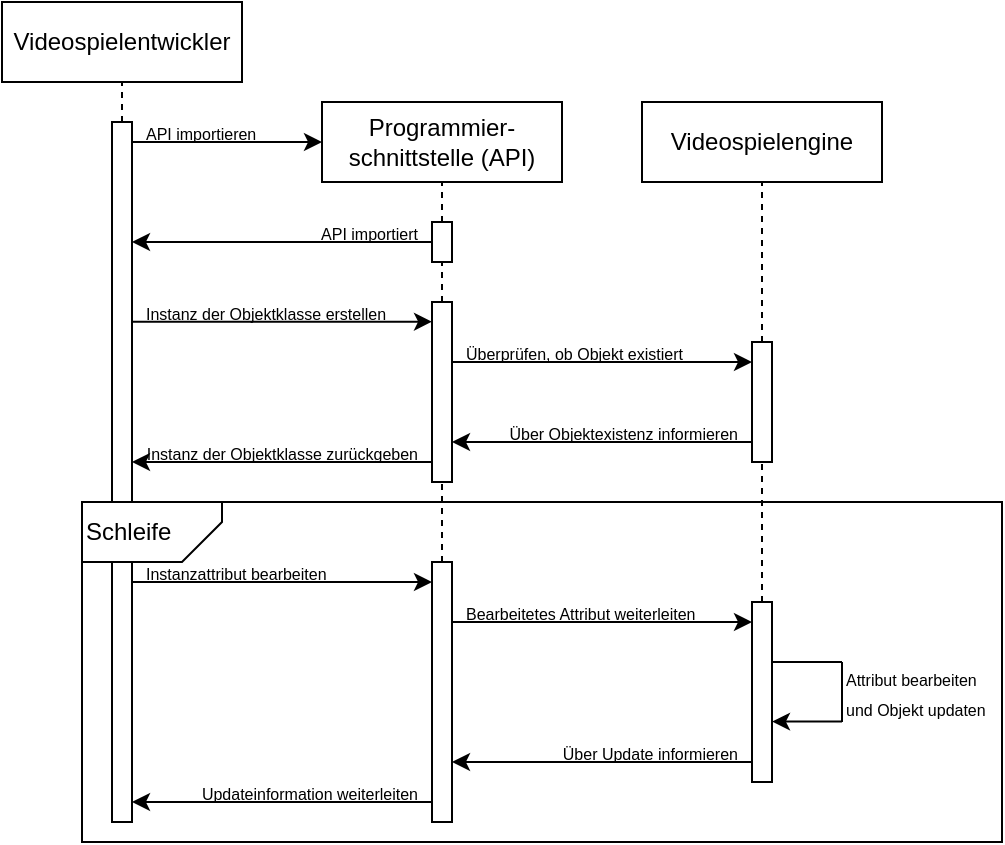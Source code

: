 <mxfile version="22.0.8" type="device">
  <diagram name="Seite-1" id="q3xato2e6NY34qq9cj7r">
    <mxGraphModel dx="792" dy="429" grid="1" gridSize="10" guides="1" tooltips="1" connect="1" arrows="1" fold="1" page="1" pageScale="1" pageWidth="827" pageHeight="1169" math="0" shadow="0">
      <root>
        <mxCell id="0" />
        <mxCell id="1" parent="0" />
        <mxCell id="9mUgk6PYQdZ4tkyqG1O2-59" value="" style="rounded=0;whiteSpace=wrap;html=1;" vertex="1" parent="1">
          <mxGeometry x="80" y="290" width="460" height="170" as="geometry" />
        </mxCell>
        <mxCell id="9mUgk6PYQdZ4tkyqG1O2-1" value="Videospielentwickler" style="rounded=0;whiteSpace=wrap;html=1;" vertex="1" parent="1">
          <mxGeometry x="40" y="40" width="120" height="40" as="geometry" />
        </mxCell>
        <mxCell id="9mUgk6PYQdZ4tkyqG1O2-2" value="Programmier-schnittstelle (API)" style="rounded=0;whiteSpace=wrap;html=1;" vertex="1" parent="1">
          <mxGeometry x="200" y="90" width="120" height="40" as="geometry" />
        </mxCell>
        <mxCell id="9mUgk6PYQdZ4tkyqG1O2-3" value="Videospielengine" style="rounded=0;whiteSpace=wrap;html=1;" vertex="1" parent="1">
          <mxGeometry x="360" y="90" width="120" height="40" as="geometry" />
        </mxCell>
        <mxCell id="9mUgk6PYQdZ4tkyqG1O2-9" style="edgeStyle=orthogonalEdgeStyle;rounded=0;orthogonalLoop=1;jettySize=auto;html=1;exitX=0.5;exitY=0;exitDx=0;exitDy=0;entryX=0.5;entryY=1;entryDx=0;entryDy=0;dashed=1;endArrow=none;endFill=0;" edge="1" parent="1" source="9mUgk6PYQdZ4tkyqG1O2-8" target="9mUgk6PYQdZ4tkyqG1O2-1">
          <mxGeometry relative="1" as="geometry" />
        </mxCell>
        <mxCell id="9mUgk6PYQdZ4tkyqG1O2-11" style="edgeStyle=orthogonalEdgeStyle;rounded=0;orthogonalLoop=1;jettySize=auto;html=1;exitX=0.5;exitY=0;exitDx=0;exitDy=0;entryX=0.5;entryY=1;entryDx=0;entryDy=0;endArrow=none;endFill=0;dashed=1;" edge="1" parent="1" source="9mUgk6PYQdZ4tkyqG1O2-10" target="9mUgk6PYQdZ4tkyqG1O2-2">
          <mxGeometry relative="1" as="geometry" />
        </mxCell>
        <mxCell id="9mUgk6PYQdZ4tkyqG1O2-13" style="edgeStyle=orthogonalEdgeStyle;rounded=0;orthogonalLoop=1;jettySize=auto;html=1;exitX=0.5;exitY=0;exitDx=0;exitDy=0;entryX=0.5;entryY=1;entryDx=0;entryDy=0;endArrow=none;endFill=0;dashed=1;" edge="1" parent="1" source="9mUgk6PYQdZ4tkyqG1O2-12" target="9mUgk6PYQdZ4tkyqG1O2-3">
          <mxGeometry relative="1" as="geometry" />
        </mxCell>
        <mxCell id="9mUgk6PYQdZ4tkyqG1O2-18" value="" style="endArrow=classic;html=1;rounded=0;fontStyle=1;entryX=0;entryY=0.5;entryDx=0;entryDy=0;" edge="1" parent="1" target="9mUgk6PYQdZ4tkyqG1O2-2">
          <mxGeometry width="50" height="50" relative="1" as="geometry">
            <mxPoint x="105" y="110" as="sourcePoint" />
            <mxPoint x="145" y="110" as="targetPoint" />
            <Array as="points">
              <mxPoint x="105" y="110" />
            </Array>
          </mxGeometry>
        </mxCell>
        <mxCell id="9mUgk6PYQdZ4tkyqG1O2-19" value="&lt;font style=&quot;font-size: 8px;&quot;&gt;API importieren&lt;/font&gt;" style="text;html=1;strokeColor=none;fillColor=none;align=left;verticalAlign=middle;whiteSpace=wrap;rounded=0;" vertex="1" parent="1">
          <mxGeometry x="110" y="100" width="60" height="10" as="geometry" />
        </mxCell>
        <mxCell id="9mUgk6PYQdZ4tkyqG1O2-26" value="" style="endArrow=classic;html=1;rounded=0;" edge="1" parent="1">
          <mxGeometry width="50" height="50" relative="1" as="geometry">
            <mxPoint x="260" y="160" as="sourcePoint" />
            <mxPoint x="105" y="160" as="targetPoint" />
          </mxGeometry>
        </mxCell>
        <mxCell id="9mUgk6PYQdZ4tkyqG1O2-27" value="&lt;font style=&quot;font-size: 8px;&quot;&gt;API importiert&lt;/font&gt;" style="text;html=1;strokeColor=none;fillColor=none;align=right;verticalAlign=middle;whiteSpace=wrap;rounded=0;" vertex="1" parent="1">
          <mxGeometry x="190" y="150" width="60" height="10" as="geometry" />
        </mxCell>
        <mxCell id="9mUgk6PYQdZ4tkyqG1O2-10" value="" style="rounded=0;whiteSpace=wrap;html=1;" vertex="1" parent="1">
          <mxGeometry x="255" y="150" width="10" height="20" as="geometry" />
        </mxCell>
        <mxCell id="9mUgk6PYQdZ4tkyqG1O2-28" value="" style="endArrow=classic;html=1;rounded=0;fontStyle=1;" edge="1" parent="1">
          <mxGeometry width="50" height="50" relative="1" as="geometry">
            <mxPoint x="110" y="199.83" as="sourcePoint" />
            <mxPoint x="255" y="199.83" as="targetPoint" />
            <Array as="points">
              <mxPoint x="100" y="199.83" />
            </Array>
          </mxGeometry>
        </mxCell>
        <mxCell id="9mUgk6PYQdZ4tkyqG1O2-29" value="&lt;span style=&quot;font-size: 8px;&quot;&gt;Instanz der Objektklasse erstellen&lt;/span&gt;" style="text;html=1;strokeColor=none;fillColor=none;align=left;verticalAlign=middle;whiteSpace=wrap;rounded=0;" vertex="1" parent="1">
          <mxGeometry x="110" y="190" width="130" height="10" as="geometry" />
        </mxCell>
        <mxCell id="9mUgk6PYQdZ4tkyqG1O2-31" style="edgeStyle=orthogonalEdgeStyle;rounded=0;orthogonalLoop=1;jettySize=auto;html=1;exitX=0.5;exitY=0;exitDx=0;exitDy=0;entryX=0.5;entryY=1;entryDx=0;entryDy=0;endArrow=none;endFill=0;dashed=1;" edge="1" parent="1" source="9mUgk6PYQdZ4tkyqG1O2-30" target="9mUgk6PYQdZ4tkyqG1O2-10">
          <mxGeometry relative="1" as="geometry" />
        </mxCell>
        <mxCell id="9mUgk6PYQdZ4tkyqG1O2-32" value="" style="endArrow=classic;html=1;rounded=0;fontStyle=1;" edge="1" parent="1">
          <mxGeometry width="50" height="50" relative="1" as="geometry">
            <mxPoint x="270" y="220" as="sourcePoint" />
            <mxPoint x="415" y="220" as="targetPoint" />
            <Array as="points">
              <mxPoint x="260" y="220" />
            </Array>
          </mxGeometry>
        </mxCell>
        <mxCell id="9mUgk6PYQdZ4tkyqG1O2-33" value="&lt;span style=&quot;font-size: 8px;&quot;&gt;Überprüfen, ob Objekt existiert&lt;/span&gt;" style="text;html=1;strokeColor=none;fillColor=none;align=left;verticalAlign=middle;whiteSpace=wrap;rounded=0;" vertex="1" parent="1">
          <mxGeometry x="270" y="210" width="130" height="10" as="geometry" />
        </mxCell>
        <mxCell id="9mUgk6PYQdZ4tkyqG1O2-34" value="" style="endArrow=classic;html=1;rounded=0;" edge="1" parent="1">
          <mxGeometry width="50" height="50" relative="1" as="geometry">
            <mxPoint x="420" y="260" as="sourcePoint" />
            <mxPoint x="265" y="260" as="targetPoint" />
          </mxGeometry>
        </mxCell>
        <mxCell id="9mUgk6PYQdZ4tkyqG1O2-35" value="&lt;font style=&quot;font-size: 8px;&quot;&gt;Über Objektexistenz informieren&lt;/font&gt;" style="text;html=1;strokeColor=none;fillColor=none;align=right;verticalAlign=middle;whiteSpace=wrap;rounded=0;" vertex="1" parent="1">
          <mxGeometry x="270" y="250" width="140" height="10" as="geometry" />
        </mxCell>
        <mxCell id="9mUgk6PYQdZ4tkyqG1O2-36" value="" style="endArrow=classic;html=1;rounded=0;" edge="1" parent="1">
          <mxGeometry width="50" height="50" relative="1" as="geometry">
            <mxPoint x="260" y="270" as="sourcePoint" />
            <mxPoint x="105" y="270" as="targetPoint" />
          </mxGeometry>
        </mxCell>
        <mxCell id="9mUgk6PYQdZ4tkyqG1O2-37" value="&lt;span style=&quot;font-size: 8px;&quot;&gt;Instanz der Objektklasse zurückgeben&lt;/span&gt;" style="text;html=1;strokeColor=none;fillColor=none;align=right;verticalAlign=middle;whiteSpace=wrap;rounded=0;" vertex="1" parent="1">
          <mxGeometry x="110" y="260" width="140" height="10" as="geometry" />
        </mxCell>
        <mxCell id="9mUgk6PYQdZ4tkyqG1O2-12" value="" style="rounded=0;whiteSpace=wrap;html=1;" vertex="1" parent="1">
          <mxGeometry x="415" y="210" width="10" height="60" as="geometry" />
        </mxCell>
        <mxCell id="9mUgk6PYQdZ4tkyqG1O2-30" value="" style="rounded=0;whiteSpace=wrap;html=1;" vertex="1" parent="1">
          <mxGeometry x="255" y="190" width="10" height="90" as="geometry" />
        </mxCell>
        <mxCell id="9mUgk6PYQdZ4tkyqG1O2-41" style="edgeStyle=orthogonalEdgeStyle;rounded=0;orthogonalLoop=1;jettySize=auto;html=1;exitX=0.5;exitY=0;exitDx=0;exitDy=0;entryX=0.5;entryY=1;entryDx=0;entryDy=0;endArrow=none;endFill=0;dashed=1;" edge="1" parent="1" source="9mUgk6PYQdZ4tkyqG1O2-39" target="9mUgk6PYQdZ4tkyqG1O2-30">
          <mxGeometry relative="1" as="geometry" />
        </mxCell>
        <mxCell id="9mUgk6PYQdZ4tkyqG1O2-40" value="" style="endArrow=classic;html=1;rounded=0;fontStyle=1;" edge="1" parent="1">
          <mxGeometry width="50" height="50" relative="1" as="geometry">
            <mxPoint x="110" y="330" as="sourcePoint" />
            <mxPoint x="255" y="330" as="targetPoint" />
            <Array as="points">
              <mxPoint x="100" y="330" />
            </Array>
          </mxGeometry>
        </mxCell>
        <mxCell id="9mUgk6PYQdZ4tkyqG1O2-42" value="&lt;span style=&quot;font-size: 8px;&quot;&gt;Instanzattribut bearbeiten&lt;/span&gt;" style="text;html=1;strokeColor=none;fillColor=none;align=left;verticalAlign=middle;whiteSpace=wrap;rounded=0;" vertex="1" parent="1">
          <mxGeometry x="110" y="320" width="140" height="10" as="geometry" />
        </mxCell>
        <mxCell id="9mUgk6PYQdZ4tkyqG1O2-43" value="" style="endArrow=classic;html=1;rounded=0;fontStyle=1;" edge="1" parent="1">
          <mxGeometry width="50" height="50" relative="1" as="geometry">
            <mxPoint x="270" y="350" as="sourcePoint" />
            <mxPoint x="415" y="350" as="targetPoint" />
            <Array as="points">
              <mxPoint x="260" y="350" />
            </Array>
          </mxGeometry>
        </mxCell>
        <mxCell id="9mUgk6PYQdZ4tkyqG1O2-45" style="edgeStyle=orthogonalEdgeStyle;rounded=0;orthogonalLoop=1;jettySize=auto;html=1;exitX=0.5;exitY=0;exitDx=0;exitDy=0;entryX=0.5;entryY=1;entryDx=0;entryDy=0;endArrow=none;endFill=0;dashed=1;" edge="1" parent="1" source="9mUgk6PYQdZ4tkyqG1O2-44" target="9mUgk6PYQdZ4tkyqG1O2-12">
          <mxGeometry relative="1" as="geometry" />
        </mxCell>
        <mxCell id="9mUgk6PYQdZ4tkyqG1O2-46" value="&lt;font style=&quot;font-size: 8px;&quot;&gt;Bearbeitetes Attribut weiterleiten&lt;/font&gt;" style="text;html=1;strokeColor=none;fillColor=none;align=left;verticalAlign=middle;whiteSpace=wrap;rounded=0;" vertex="1" parent="1">
          <mxGeometry x="270" y="340" width="140" height="10" as="geometry" />
        </mxCell>
        <mxCell id="9mUgk6PYQdZ4tkyqG1O2-47" value="" style="endArrow=classic;html=1;rounded=0;" edge="1" parent="1">
          <mxGeometry width="50" height="50" relative="1" as="geometry">
            <mxPoint x="420" y="420" as="sourcePoint" />
            <mxPoint x="265" y="420" as="targetPoint" />
          </mxGeometry>
        </mxCell>
        <mxCell id="9mUgk6PYQdZ4tkyqG1O2-48" value="&lt;font style=&quot;font-size: 8px;&quot;&gt;Über Update informieren&lt;/font&gt;" style="text;html=1;strokeColor=none;fillColor=none;align=right;verticalAlign=middle;whiteSpace=wrap;rounded=0;" vertex="1" parent="1">
          <mxGeometry x="270" y="410" width="140" height="10" as="geometry" />
        </mxCell>
        <mxCell id="9mUgk6PYQdZ4tkyqG1O2-52" value="" style="endArrow=none;html=1;rounded=0;endFill=0;" edge="1" parent="1">
          <mxGeometry width="50" height="50" relative="1" as="geometry">
            <mxPoint x="425" y="370" as="sourcePoint" />
            <mxPoint x="460" y="370" as="targetPoint" />
          </mxGeometry>
        </mxCell>
        <mxCell id="9mUgk6PYQdZ4tkyqG1O2-53" value="" style="endArrow=classic;html=1;rounded=0;" edge="1" parent="1">
          <mxGeometry width="50" height="50" relative="1" as="geometry">
            <mxPoint x="460" y="399.81" as="sourcePoint" />
            <mxPoint x="425" y="399.81" as="targetPoint" />
            <Array as="points">
              <mxPoint x="435" y="399.81" />
            </Array>
          </mxGeometry>
        </mxCell>
        <mxCell id="9mUgk6PYQdZ4tkyqG1O2-54" value="" style="endArrow=none;html=1;rounded=0;" edge="1" parent="1">
          <mxGeometry width="50" height="50" relative="1" as="geometry">
            <mxPoint x="460" y="400" as="sourcePoint" />
            <mxPoint x="460" y="370" as="targetPoint" />
          </mxGeometry>
        </mxCell>
        <mxCell id="9mUgk6PYQdZ4tkyqG1O2-55" value="&lt;font style=&quot;font-size: 8px;&quot;&gt;Attribut bearbeiten und Objekt updaten&lt;/font&gt;" style="text;html=1;strokeColor=none;fillColor=none;align=left;verticalAlign=middle;whiteSpace=wrap;rounded=0;" vertex="1" parent="1">
          <mxGeometry x="460" y="370" width="80" height="30" as="geometry" />
        </mxCell>
        <mxCell id="9mUgk6PYQdZ4tkyqG1O2-56" value="" style="endArrow=classic;html=1;rounded=0;" edge="1" parent="1">
          <mxGeometry width="50" height="50" relative="1" as="geometry">
            <mxPoint x="260" y="440" as="sourcePoint" />
            <mxPoint x="105" y="440" as="targetPoint" />
          </mxGeometry>
        </mxCell>
        <mxCell id="9mUgk6PYQdZ4tkyqG1O2-57" value="&lt;font style=&quot;font-size: 8px;&quot;&gt;Updateinformation weiterleiten&lt;/font&gt;" style="text;html=1;strokeColor=none;fillColor=none;align=right;verticalAlign=middle;whiteSpace=wrap;rounded=0;" vertex="1" parent="1">
          <mxGeometry x="110" y="430" width="140" height="10" as="geometry" />
        </mxCell>
        <mxCell id="9mUgk6PYQdZ4tkyqG1O2-8" value="" style="rounded=0;whiteSpace=wrap;html=1;" vertex="1" parent="1">
          <mxGeometry x="95" y="100" width="10" height="350" as="geometry" />
        </mxCell>
        <mxCell id="9mUgk6PYQdZ4tkyqG1O2-64" value="Schleife" style="shape=card;whiteSpace=wrap;html=1;direction=south;noLabel=0;flipV=1;size=20;align=left;" vertex="1" parent="1">
          <mxGeometry x="80" y="290" width="70" height="30" as="geometry" />
        </mxCell>
        <mxCell id="9mUgk6PYQdZ4tkyqG1O2-39" value="" style="rounded=0;whiteSpace=wrap;html=1;" vertex="1" parent="1">
          <mxGeometry x="255" y="320" width="10" height="130" as="geometry" />
        </mxCell>
        <mxCell id="9mUgk6PYQdZ4tkyqG1O2-44" value="" style="rounded=0;whiteSpace=wrap;html=1;" vertex="1" parent="1">
          <mxGeometry x="415" y="340" width="10" height="90" as="geometry" />
        </mxCell>
      </root>
    </mxGraphModel>
  </diagram>
</mxfile>
